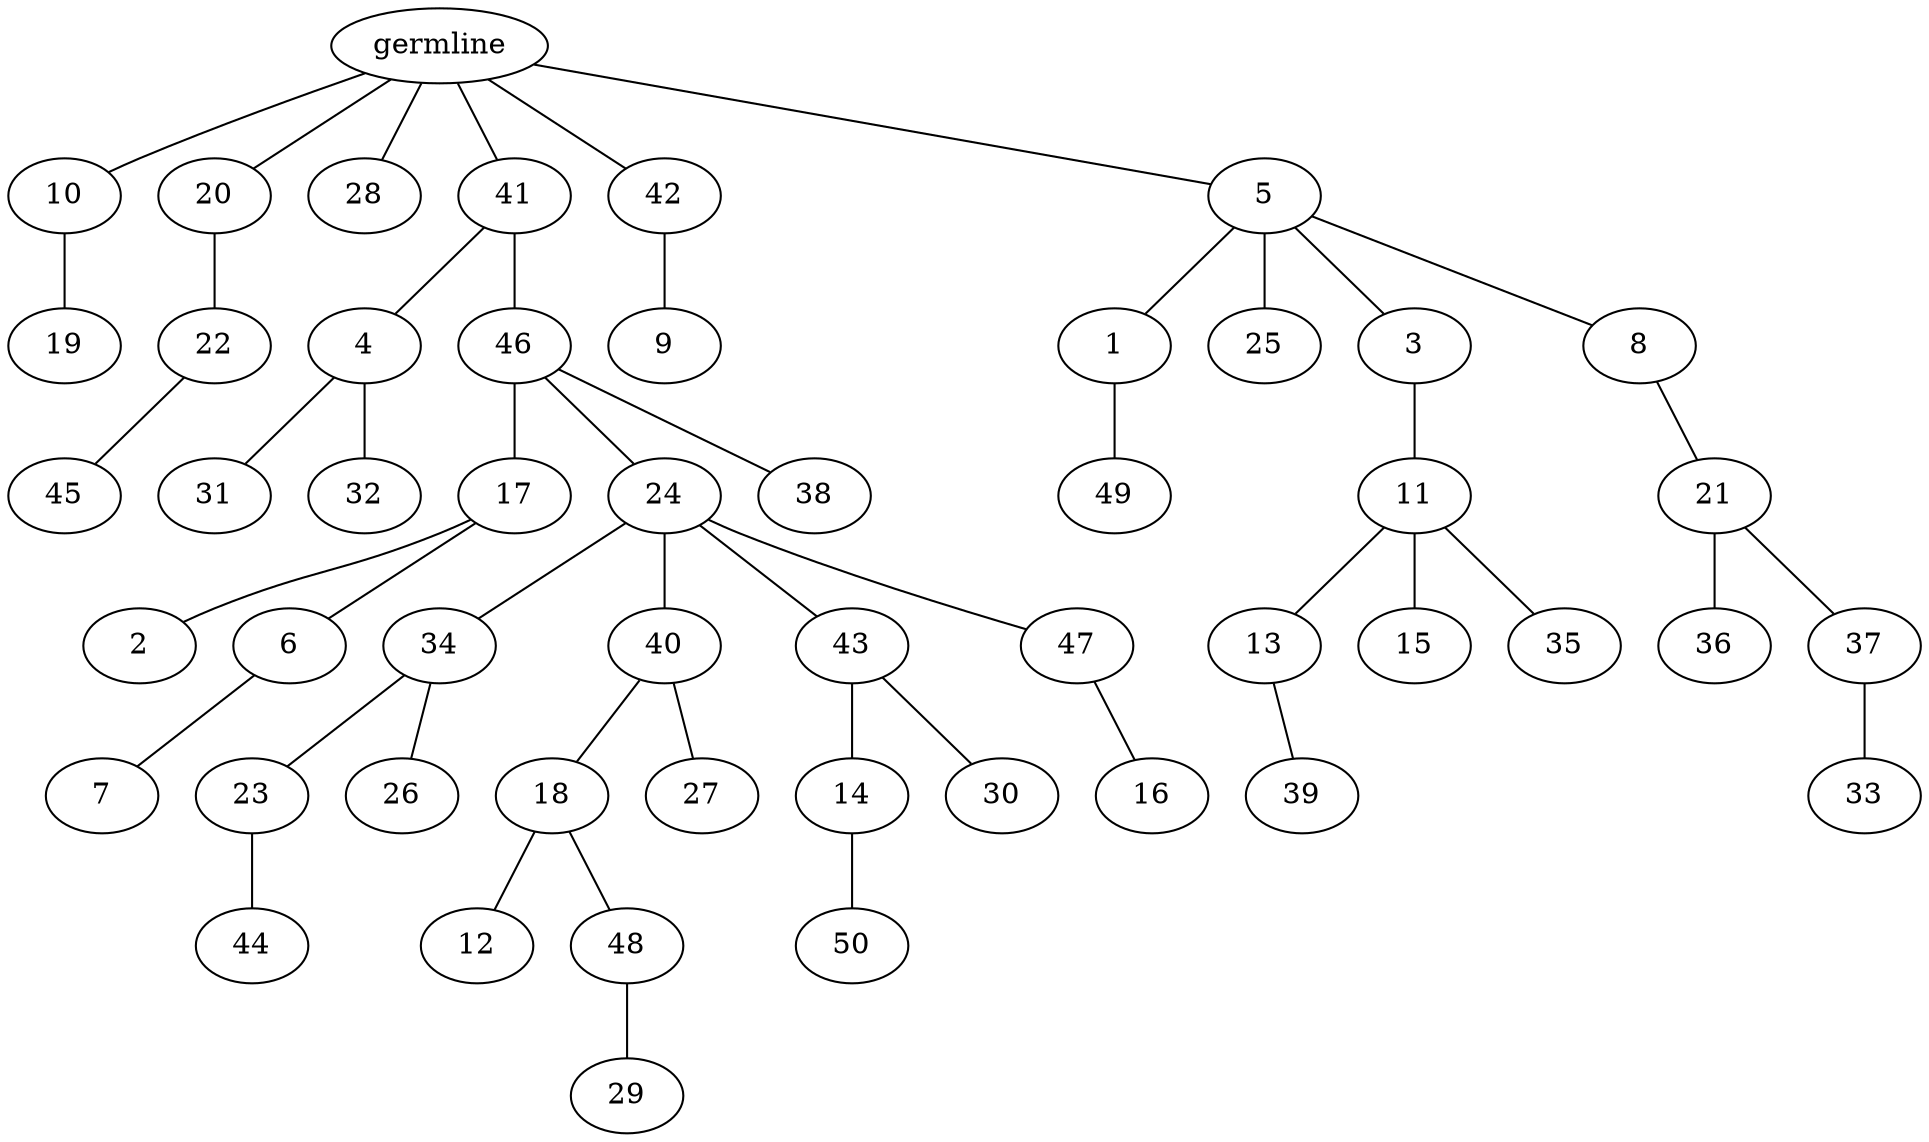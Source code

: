 graph tree {
    "139889977941152" [label="germline"];
    "139889977917504" [label="10"];
    "139889977919760" [label="19"];
    "139889977920672" [label="20"];
    "139889977919520" [label="22"];
    "139889977920384" [label="45"];
    "139889977920864" [label="28"];
    "139889977920432" [label="41"];
    "139889977921008" [label="4"];
    "139889977921344" [label="31"];
    "139889977921152" [label="32"];
    "139889977921104" [label="46"];
    "139889978073296" [label="17"];
    "139889978073392" [label="2"];
    "139889978073344" [label="6"];
    "139889978073536" [label="7"];
    "139889978074448" [label="24"];
    "139889978073632" [label="34"];
    "139889978074352" [label="23"];
    "139889978074736" [label="44"];
    "139889978075312" [label="26"];
    "139889978075600" [label="40"];
    "139889978075072" [label="18"];
    "139889978075360" [label="12"];
    "139889978075168" [label="48"];
    "139889978098448" [label="29"];
    "139889978076176" [label="27"];
    "139889978076320" [label="43"];
    "139889978074976" [label="14"];
    "139889978076032" [label="50"];
    "139889978075888" [label="30"];
    "139889978076800" [label="47"];
    "139889978076464" [label="16"];
    "139889978077040" [label="38"];
    "139889977918944" [label="42"];
    "139889978073728" [label="9"];
    "139889977921488" [label="5"];
    "139889978076272" [label="1"];
    "139889978076512" [label="49"];
    "139889978076368" [label="25"];
    "139889978076656" [label="3"];
    "139889968706656" [label="11"];
    "139889968708912" [label="13"];
    "139889968708528" [label="39"];
    "139889968705840" [label="15"];
    "139889968708336" [label="35"];
    "139889968707568" [label="8"];
    "139889968709056" [label="21"];
    "139889968707088" [label="36"];
    "139889968706560" [label="37"];
    "139889968707472" [label="33"];
    "139889977941152" -- "139889977917504";
    "139889977941152" -- "139889977920672";
    "139889977941152" -- "139889977920864";
    "139889977941152" -- "139889977920432";
    "139889977941152" -- "139889977918944";
    "139889977941152" -- "139889977921488";
    "139889977917504" -- "139889977919760";
    "139889977920672" -- "139889977919520";
    "139889977919520" -- "139889977920384";
    "139889977920432" -- "139889977921008";
    "139889977920432" -- "139889977921104";
    "139889977921008" -- "139889977921344";
    "139889977921008" -- "139889977921152";
    "139889977921104" -- "139889978073296";
    "139889977921104" -- "139889978074448";
    "139889977921104" -- "139889978077040";
    "139889978073296" -- "139889978073392";
    "139889978073296" -- "139889978073344";
    "139889978073344" -- "139889978073536";
    "139889978074448" -- "139889978073632";
    "139889978074448" -- "139889978075600";
    "139889978074448" -- "139889978076320";
    "139889978074448" -- "139889978076800";
    "139889978073632" -- "139889978074352";
    "139889978073632" -- "139889978075312";
    "139889978074352" -- "139889978074736";
    "139889978075600" -- "139889978075072";
    "139889978075600" -- "139889978076176";
    "139889978075072" -- "139889978075360";
    "139889978075072" -- "139889978075168";
    "139889978075168" -- "139889978098448";
    "139889978076320" -- "139889978074976";
    "139889978076320" -- "139889978075888";
    "139889978074976" -- "139889978076032";
    "139889978076800" -- "139889978076464";
    "139889977918944" -- "139889978073728";
    "139889977921488" -- "139889978076272";
    "139889977921488" -- "139889978076368";
    "139889977921488" -- "139889978076656";
    "139889977921488" -- "139889968707568";
    "139889978076272" -- "139889978076512";
    "139889978076656" -- "139889968706656";
    "139889968706656" -- "139889968708912";
    "139889968706656" -- "139889968705840";
    "139889968706656" -- "139889968708336";
    "139889968708912" -- "139889968708528";
    "139889968707568" -- "139889968709056";
    "139889968709056" -- "139889968707088";
    "139889968709056" -- "139889968706560";
    "139889968706560" -- "139889968707472";
}
